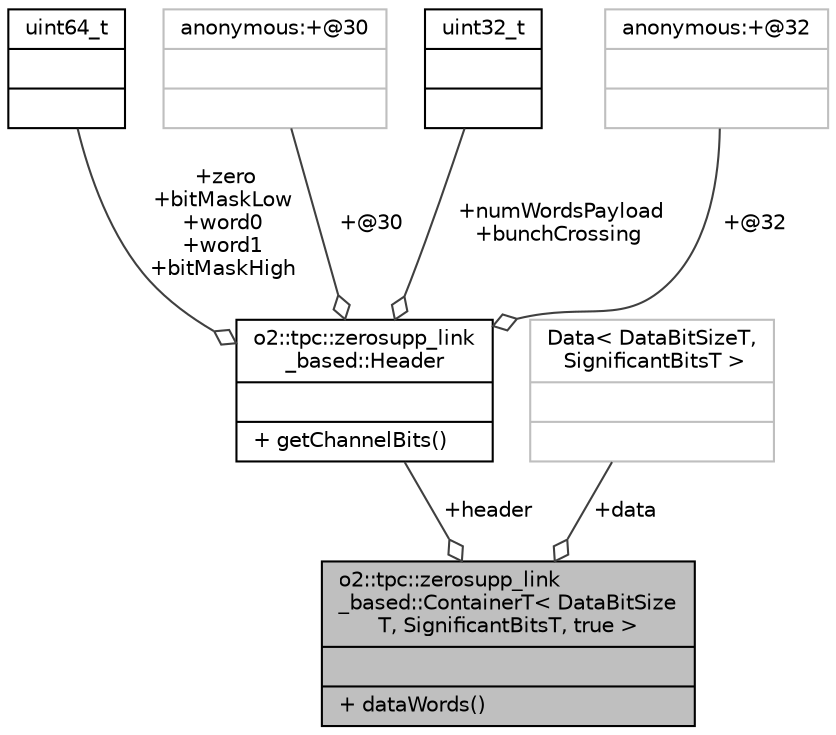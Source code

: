 digraph "o2::tpc::zerosupp_link_based::ContainerT&lt; DataBitSizeT, SignificantBitsT, true &gt;"
{
 // INTERACTIVE_SVG=YES
  bgcolor="transparent";
  edge [fontname="Helvetica",fontsize="10",labelfontname="Helvetica",labelfontsize="10"];
  node [fontname="Helvetica",fontsize="10",shape=record];
  Node1 [label="{o2::tpc::zerosupp_link\l_based::ContainerT\< DataBitSize\lT, SignificantBitsT, true \>\n||+ dataWords()\l}",height=0.2,width=0.4,color="black", fillcolor="grey75", style="filled", fontcolor="black"];
  Node2 -> Node1 [color="grey25",fontsize="10",style="solid",label=" +header" ,arrowhead="odiamond",fontname="Helvetica"];
  Node2 [label="{o2::tpc::zerosupp_link\l_based::Header\n||+ getChannelBits()\l}",height=0.2,width=0.4,color="black",URL="$d0/de2/structo2_1_1tpc_1_1zerosupp__link__based_1_1Header.html",tooltip="header definition of the zero suppressed link based data format "];
  Node3 -> Node2 [color="grey25",fontsize="10",style="solid",label=" +zero\n+bitMaskLow\n+word0\n+word1\n+bitMaskHigh" ,arrowhead="odiamond",fontname="Helvetica"];
  Node3 [label="{uint64_t\n||}",height=0.2,width=0.4,color="black",URL="$d6/d30/classuint64__t.html"];
  Node4 -> Node2 [color="grey25",fontsize="10",style="solid",label=" +@30" ,arrowhead="odiamond",fontname="Helvetica"];
  Node4 [label="{anonymous:+@30\n||}",height=0.2,width=0.4,color="grey75"];
  Node5 -> Node2 [color="grey25",fontsize="10",style="solid",label=" +numWordsPayload\n+bunchCrossing" ,arrowhead="odiamond",fontname="Helvetica"];
  Node5 [label="{uint32_t\n||}",height=0.2,width=0.4,color="black",URL="$d3/d87/classuint32__t.html"];
  Node6 -> Node2 [color="grey25",fontsize="10",style="solid",label=" +@32" ,arrowhead="odiamond",fontname="Helvetica"];
  Node6 [label="{anonymous:+@32\n||}",height=0.2,width=0.4,color="grey75"];
  Node7 -> Node1 [color="grey25",fontsize="10",style="solid",label=" +data" ,arrowhead="odiamond",fontname="Helvetica"];
  Node7 [label="{Data\< DataBitSizeT,\l SignificantBitsT \>\n||}",height=0.2,width=0.4,color="grey75"];
}
